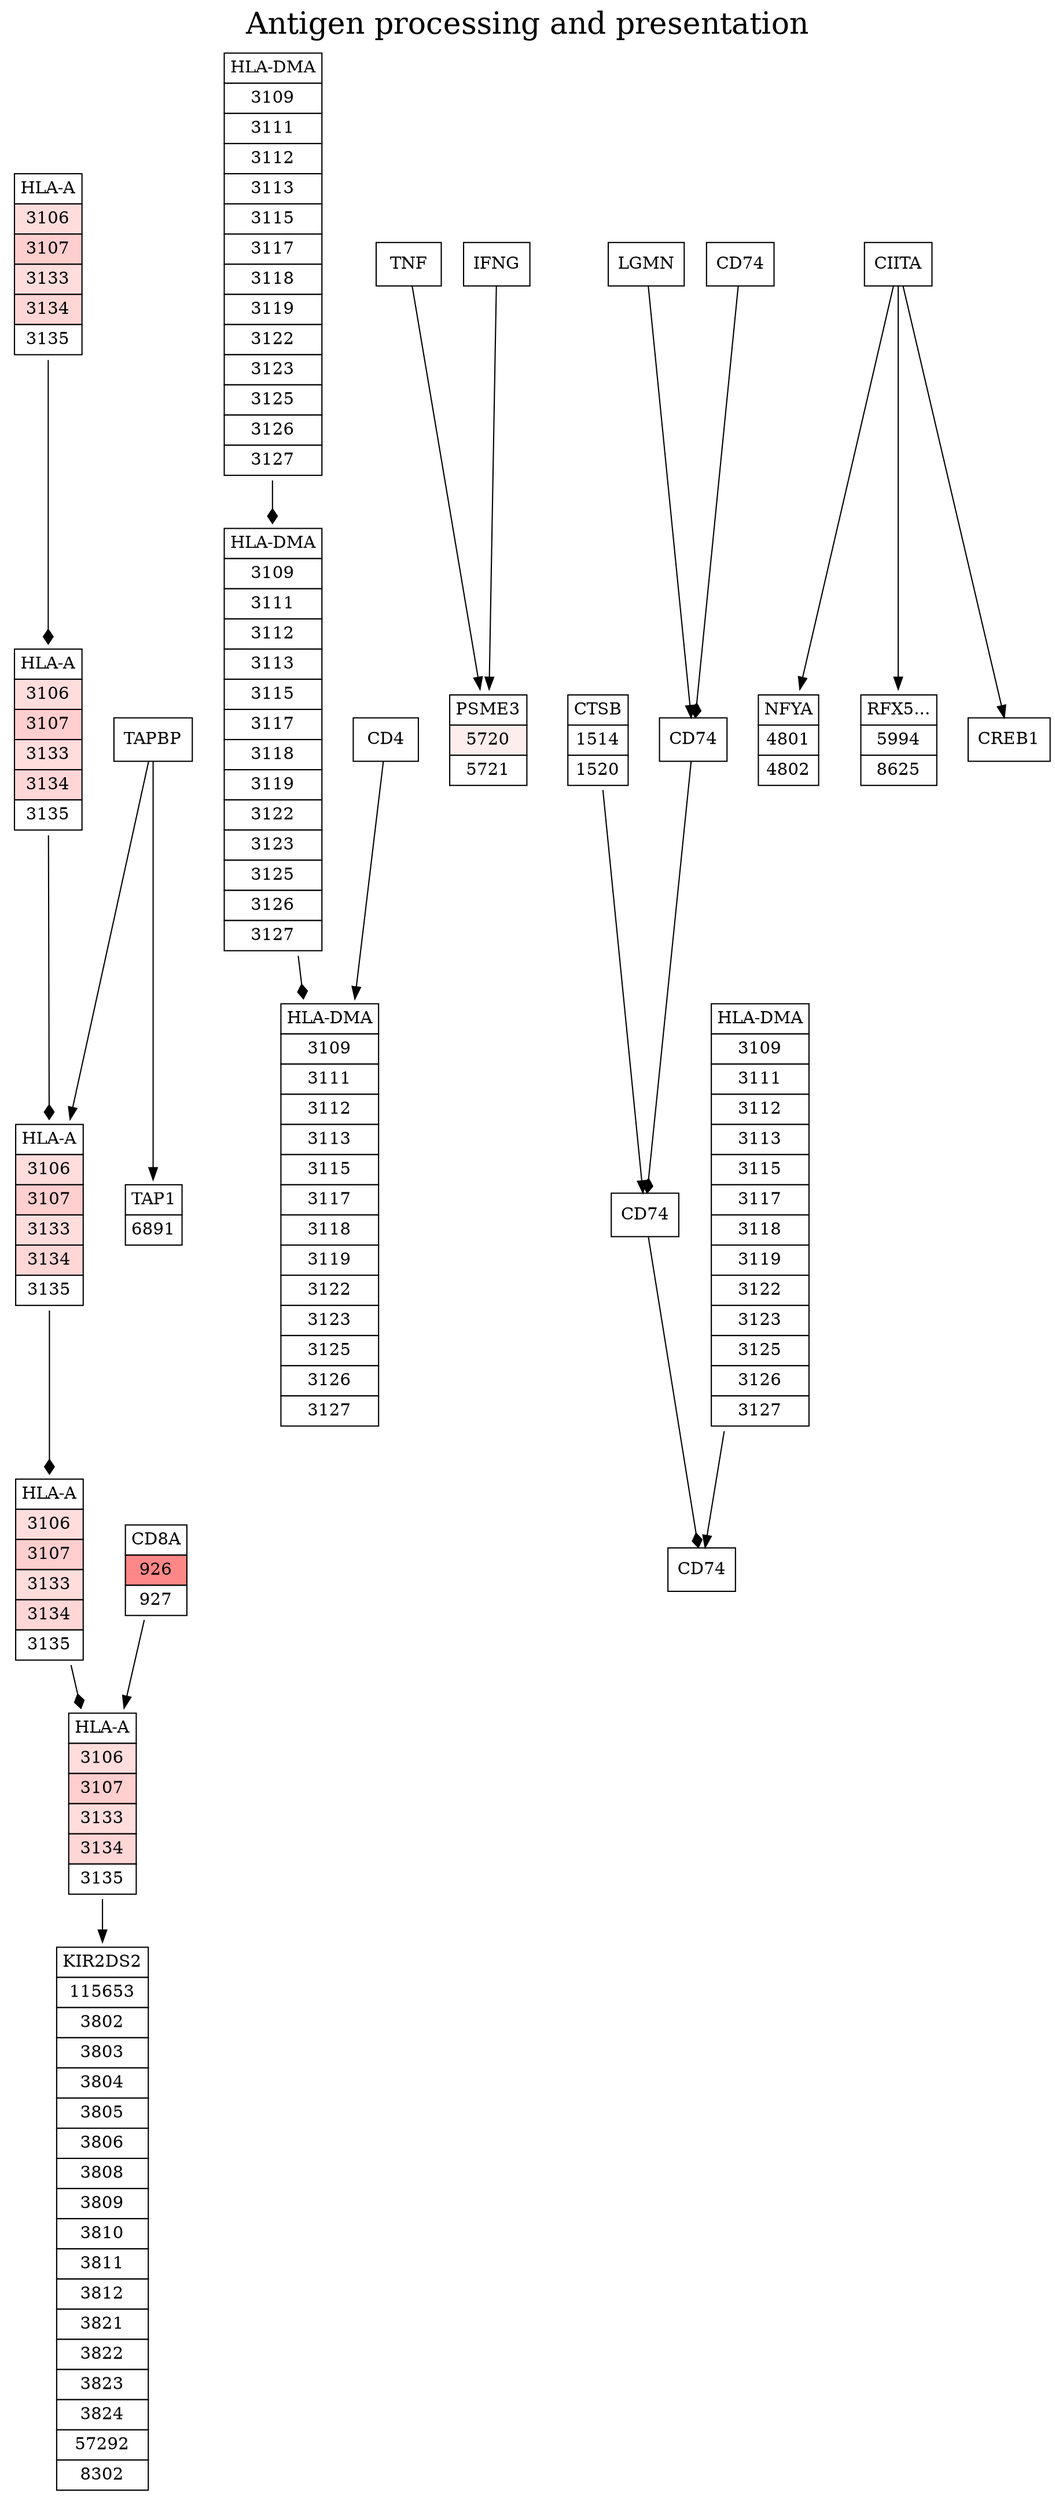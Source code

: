 digraph pathway {
bgcolor="#ffffff";
labelloc=t;
label="Antigen processing and presentation";
fontsize=25;
rankdir=TB;
splines=normal;
arrowhead=normal;
42 [label=<<table border="0" cellborder="1" cellspacing="0" cellpadding="4"><tr><td bgcolor="#ffffff">HLA-A</td></tr><tr><td bgcolor="#ffdddd">3106</td></tr><tr><td bgcolor="#ffcece">3107</td></tr><tr><td bgcolor="#ffdddd">3133</td></tr><tr><td bgcolor="#ffd6d6">3134</td></tr><tr><td bgcolor="#ffffff">3135</td></tr></table>>, shape=plaintext, style=filled, color="#000000", fillcolor="#ffffff"];
43 [label=<<table border="0" cellborder="1" cellspacing="0" cellpadding="4"><tr><td bgcolor="#ffffff">HLA-DMA</td></tr><tr><td bgcolor="#ffffff">3109</td></tr><tr><td bgcolor="#ffffff">3111</td></tr><tr><td bgcolor="#ffffff">3112</td></tr><tr><td bgcolor="#ffffff">3113</td></tr><tr><td bgcolor="#ffffff">3115</td></tr><tr><td bgcolor="#ffffff">3117</td></tr><tr><td bgcolor="#ffffff">3118</td></tr><tr><td bgcolor="#ffffff">3119</td></tr><tr><td bgcolor="#ffffff">3122</td></tr><tr><td bgcolor="#ffffff">3123</td></tr><tr><td bgcolor="#ffffff">3125</td></tr><tr><td bgcolor="#ffffff">3126</td></tr><tr><td bgcolor="#ffffff">3127</td></tr></table>>, shape=plaintext, style=filled, color="#000000", fillcolor="#ffffff"];
44 [label=<<table border="0" cellborder="1" cellspacing="0" cellpadding="4"><tr><td bgcolor="#ffffff">HLA-DMA</td></tr><tr><td bgcolor="#ffffff">3109</td></tr><tr><td bgcolor="#ffffff">3111</td></tr><tr><td bgcolor="#ffffff">3112</td></tr><tr><td bgcolor="#ffffff">3113</td></tr><tr><td bgcolor="#ffffff">3115</td></tr><tr><td bgcolor="#ffffff">3117</td></tr><tr><td bgcolor="#ffffff">3118</td></tr><tr><td bgcolor="#ffffff">3119</td></tr><tr><td bgcolor="#ffffff">3122</td></tr><tr><td bgcolor="#ffffff">3123</td></tr><tr><td bgcolor="#ffffff">3125</td></tr><tr><td bgcolor="#ffffff">3126</td></tr><tr><td bgcolor="#ffffff">3127</td></tr></table>>, shape=plaintext, style=filled, color="#000000", fillcolor="#ffffff"];
45 [label=<<table border="0" cellborder="1" cellspacing="0" cellpadding="4"><tr><td bgcolor="#ffffff">HLA-DMA</td></tr><tr><td bgcolor="#ffffff">3109</td></tr><tr><td bgcolor="#ffffff">3111</td></tr><tr><td bgcolor="#ffffff">3112</td></tr><tr><td bgcolor="#ffffff">3113</td></tr><tr><td bgcolor="#ffffff">3115</td></tr><tr><td bgcolor="#ffffff">3117</td></tr><tr><td bgcolor="#ffffff">3118</td></tr><tr><td bgcolor="#ffffff">3119</td></tr><tr><td bgcolor="#ffffff">3122</td></tr><tr><td bgcolor="#ffffff">3123</td></tr><tr><td bgcolor="#ffffff">3125</td></tr><tr><td bgcolor="#ffffff">3126</td></tr><tr><td bgcolor="#ffffff">3127</td></tr></table>>, shape=plaintext, style=filled, color="#000000", fillcolor="#ffffff"];
46 [label=<<table border="0" cellborder="1" cellspacing="0" cellpadding="4"><tr><td bgcolor="#ffffff">HLA-A</td></tr><tr><td bgcolor="#ffdddd">3106</td></tr><tr><td bgcolor="#ffcece">3107</td></tr><tr><td bgcolor="#ffdddd">3133</td></tr><tr><td bgcolor="#ffd6d6">3134</td></tr><tr><td bgcolor="#ffffff">3135</td></tr></table>>, shape=plaintext, style=filled, color="#000000", fillcolor="#ffffff"];
47 [label=<<table border="0" cellborder="1" cellspacing="0" cellpadding="4"><tr><td bgcolor="#ffffff">HLA-A</td></tr><tr><td bgcolor="#ffdddd">3106</td></tr><tr><td bgcolor="#ffcece">3107</td></tr><tr><td bgcolor="#ffdddd">3133</td></tr><tr><td bgcolor="#ffd6d6">3134</td></tr><tr><td bgcolor="#ffffff">3135</td></tr></table>>, shape=plaintext, style=filled, color="#000000", fillcolor="#ffffff"];
48 [label=<<table border="0" cellborder="1" cellspacing="0" cellpadding="4"><tr><td bgcolor="#ffffff">HLA-A</td></tr><tr><td bgcolor="#ffdddd">3106</td></tr><tr><td bgcolor="#ffcece">3107</td></tr><tr><td bgcolor="#ffdddd">3133</td></tr><tr><td bgcolor="#ffd6d6">3134</td></tr><tr><td bgcolor="#ffffff">3135</td></tr></table>>, shape=plaintext, style=filled, color="#000000", fillcolor="#ffffff"];
49 [label=<<table border="0" cellborder="1" cellspacing="0" cellpadding="4"><tr><td bgcolor="#ffffff">TAP1</td></tr><tr><td bgcolor="#ffffff">6891</td></tr></table>>, shape=plaintext, style=filled, color="#000000", fillcolor="#ffffff"];
50 [label=<<table border="0" cellborder="1" cellspacing="0" cellpadding="4"><tr><td bgcolor="#ffffff">HLA-A</td></tr><tr><td bgcolor="#ffdddd">3106</td></tr><tr><td bgcolor="#ffcece">3107</td></tr><tr><td bgcolor="#ffdddd">3133</td></tr><tr><td bgcolor="#ffd6d6">3134</td></tr><tr><td bgcolor="#ffffff">3135</td></tr></table>>, shape=plaintext, style=filled, color="#000000", fillcolor="#ffffff"];
55 [label=<<table border="0" cellborder="1" cellspacing="0" cellpadding="4"><tr><td bgcolor="#ffffff">PSME3</td></tr><tr><td bgcolor="#feeded">5720</td></tr><tr><td bgcolor="#ffffff">5721</td></tr></table>>, shape=plaintext, style=filled, color="#000000", fillcolor="#ffffff"];
56 [label=TNF, shape=rectangle, style=filled, color="#000000", fillcolor="#ffffff"];
57 [label=IFNG, shape=rectangle, style=filled, color="#000000", fillcolor="#ffffff"];
17 [label=CD74, shape=rectangle, style=filled, color="#000000", fillcolor="#ffffff"];
18 [label=CD74, shape=rectangle, style=filled, color="#000000", fillcolor="#ffffff"];
19 [label=<<table border="0" cellborder="1" cellspacing="0" cellpadding="4"><tr><td bgcolor="#ffffff">HLA-DMA</td></tr><tr><td bgcolor="#ffffff">3109</td></tr><tr><td bgcolor="#ffffff">3111</td></tr><tr><td bgcolor="#ffffff">3112</td></tr><tr><td bgcolor="#ffffff">3113</td></tr><tr><td bgcolor="#ffffff">3115</td></tr><tr><td bgcolor="#ffffff">3117</td></tr><tr><td bgcolor="#ffffff">3118</td></tr><tr><td bgcolor="#ffffff">3119</td></tr><tr><td bgcolor="#ffffff">3122</td></tr><tr><td bgcolor="#ffffff">3123</td></tr><tr><td bgcolor="#ffffff">3125</td></tr><tr><td bgcolor="#ffffff">3126</td></tr><tr><td bgcolor="#ffffff">3127</td></tr></table>>, shape=plaintext, style=filled, color="#000000", fillcolor="#ffffff"];
20 [label=<<table border="0" cellborder="1" cellspacing="0" cellpadding="4"><tr><td bgcolor="#ffffff">NFYA</td></tr><tr><td bgcolor="#ffffff">4801</td></tr><tr><td bgcolor="#ffffff">4802</td></tr></table>>, shape=plaintext, style=filled, color="#000000", fillcolor="#ffffff"];
21 [label=<<table border="0" cellborder="1" cellspacing="0" cellpadding="4"><tr><td bgcolor="#ffffff">RFX5...</td></tr><tr><td bgcolor="#ffffff">5994</td></tr><tr><td bgcolor="#ffffff">8625</td></tr></table>>, shape=plaintext, style=filled, color="#000000", fillcolor="#ffffff"];
22 [label=CREB1, shape=rectangle, style=filled, color="#000000", fillcolor="#ffffff"];
23 [label=CIITA, shape=rectangle, style=filled, color="#000000", fillcolor="#ffffff"];
24 [label=<<table border="0" cellborder="1" cellspacing="0" cellpadding="4"><tr><td bgcolor="#ffffff">CTSB</td></tr><tr><td bgcolor="#ffffff">1514</td></tr><tr><td bgcolor="#ffffff">1520</td></tr></table>>, shape=plaintext, style=filled, color="#000000", fillcolor="#ffffff"];
25 [label=LGMN, shape=rectangle, style=filled, color="#000000", fillcolor="#ffffff"];
26 [label=CD74, shape=rectangle, style=filled, color="#000000", fillcolor="#ffffff"];
27 [label=CD74, shape=rectangle, style=filled, color="#000000", fillcolor="#ffffff"];
33 [label=CD4, shape=rectangle, style=filled, color="#000000", fillcolor="#ffffff"];
34 [label=<<table border="0" cellborder="1" cellspacing="0" cellpadding="4"><tr><td bgcolor="#ffffff">KIR2DS2</td></tr><tr><td bgcolor="#ffffff">115653</td></tr><tr><td bgcolor="#ffffff">3802</td></tr><tr><td bgcolor="#ffffff">3803</td></tr><tr><td bgcolor="#ffffff">3804</td></tr><tr><td bgcolor="#ffffff">3805</td></tr><tr><td bgcolor="#ffffff">3806</td></tr><tr><td bgcolor="#ffffff">3808</td></tr><tr><td bgcolor="#ffffff">3809</td></tr><tr><td bgcolor="#ffffff">3810</td></tr><tr><td bgcolor="#ffffff">3811</td></tr><tr><td bgcolor="#ffffff">3812</td></tr><tr><td bgcolor="#ffffff">3821</td></tr><tr><td bgcolor="#ffffff">3822</td></tr><tr><td bgcolor="#ffffff">3823</td></tr><tr><td bgcolor="#ffffff">3824</td></tr><tr><td bgcolor="#ffffff">57292</td></tr><tr><td bgcolor="#ffffff">8302</td></tr></table>>, shape=plaintext, style=filled, color="#000000", fillcolor="#ffffff"];
35 [label=<<table border="0" cellborder="1" cellspacing="0" cellpadding="4"><tr><td bgcolor="#ffffff">CD8A</td></tr><tr><td bgcolor="#ff8787">926</td></tr><tr><td bgcolor="#ffffff">927</td></tr></table>>, shape=plaintext, style=filled, color="#000000", fillcolor="#ffffff"];
36 [label=TAPBP, shape=rectangle, style=filled, color="#000000", fillcolor="#ffffff"];
42 -> 50 [arrowhead=diamond, style=solid];
50 -> 48 [arrowhead=diamond, style=solid];
48 -> 47 [arrowhead=diamond, style=solid];
47 -> 46 [arrowhead=diamond, style=solid];
43 -> 45 [arrowhead=diamond, style=solid];
45 -> 44 [arrowhead=diamond, style=solid];
26 -> 27 [arrowhead=diamond, style=solid];
27 -> 18 [arrowhead=diamond, style=solid];
18 -> 17 [arrowhead=diamond, style=solid];
57 -> 55 [arrowhead=normal, style=solid];
56 -> 55 [arrowhead=normal, style=solid];
23 -> 21 [arrowhead=normal, style=solid];
23 -> 22 [arrowhead=normal, style=solid];
23 -> 20 [arrowhead=normal, style=solid];
46 -> 34 [arrowhead=normal, style=solid];
35 -> 46 [arrowhead=normal, style=solid];
33 -> 44 [arrowhead=normal, style=solid];
19 -> 17 [arrowhead=normal, style=solid];
24 -> 18 [arrowhead=normal, style=solid];
25 -> 27 [arrowhead=normal, style=solid];
36 -> 48 [arrowhead=normal, style=solid];
36 -> 49 [arrowhead=normal, style=solid];
}
